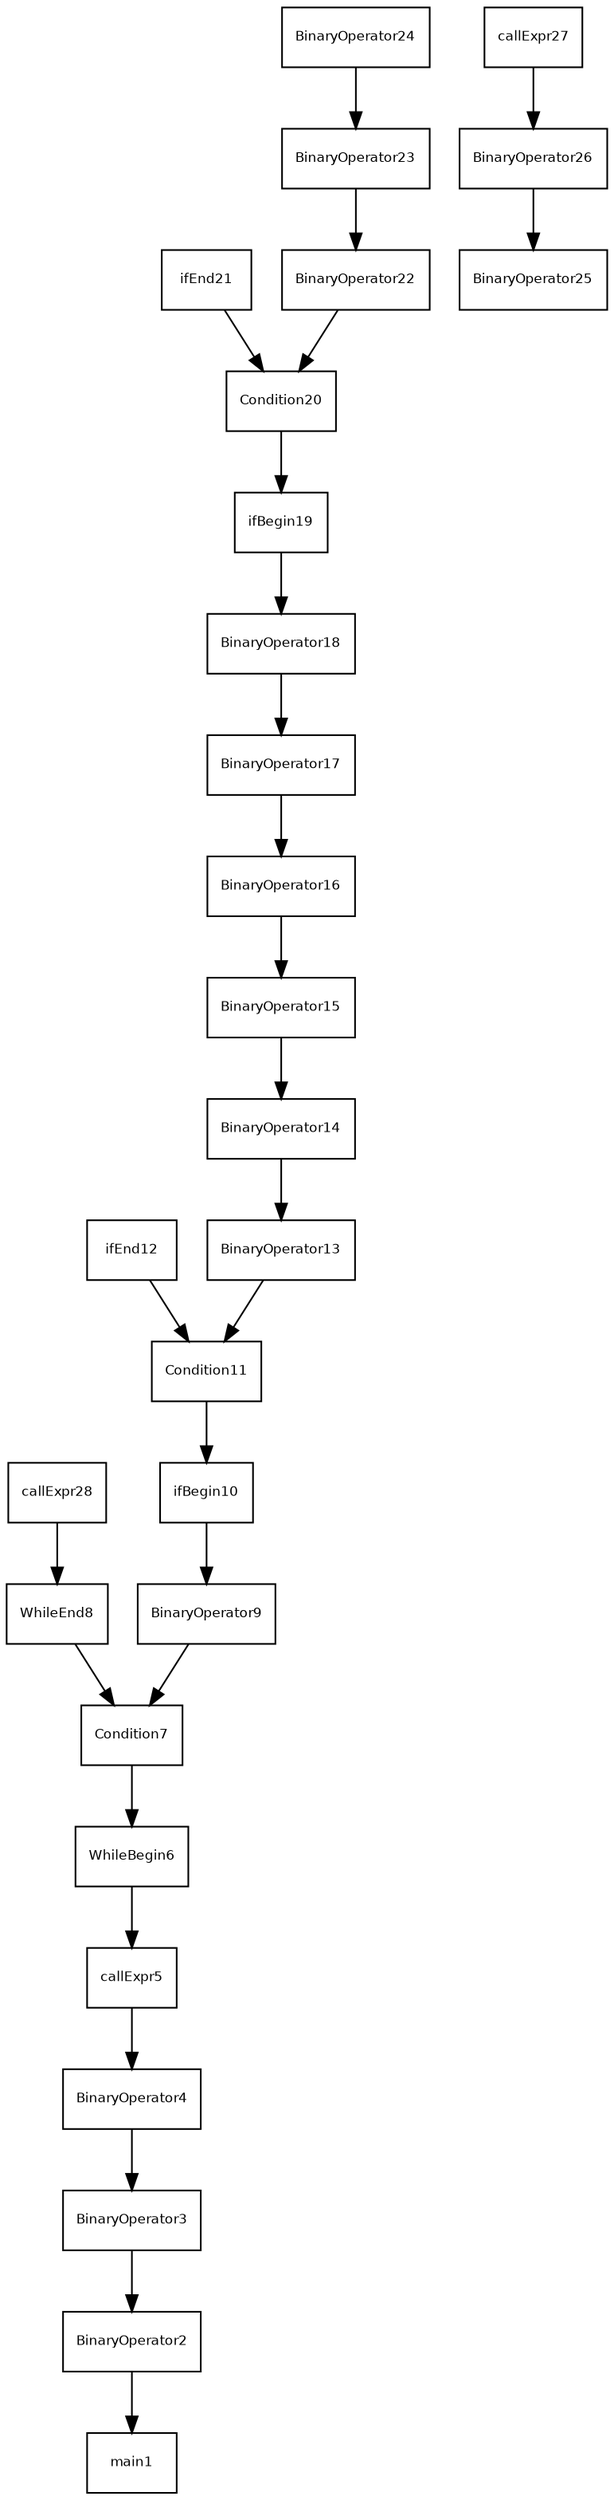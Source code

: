 
        digraph G {
                fontname = "Bitstream Vera Sans"
                fontsize = 8

                node [
                        fontname = "Bitstream Vera Sans"
                        fontsize = 8
                        shape = "record"
                ]

                edge [
                        fontname = "Bitstream Vera Sans"
                        fontsize = 8
                ] 


        main1 [label=main1]
BinaryOperator2 [label=BinaryOperator2]
BinaryOperator2 -> main1
BinaryOperator3 [label=BinaryOperator3]
BinaryOperator3 -> BinaryOperator2
BinaryOperator4 [label=BinaryOperator4]
BinaryOperator4 -> BinaryOperator3
callExpr5 [label=callExpr5]
callExpr5 -> BinaryOperator4
WhileBegin6 [label=WhileBegin6]
WhileBegin6 -> callExpr5
Condition7 [label=Condition7]
Condition7 -> WhileBegin6
WhileEnd8 [label=WhileEnd8]
WhileEnd8 -> Condition7
BinaryOperator9 [label=BinaryOperator9]
BinaryOperator9 -> Condition7
ifBegin10 [label=ifBegin10]
ifBegin10 -> BinaryOperator9
Condition11 [label=Condition11]
Condition11 -> ifBegin10
ifEnd12 [label=ifEnd12]
ifEnd12 -> Condition11
BinaryOperator13 [label=BinaryOperator13]
BinaryOperator13 -> Condition11
BinaryOperator14 [label=BinaryOperator14]
BinaryOperator14 -> BinaryOperator13
BinaryOperator15 [label=BinaryOperator15]
BinaryOperator15 -> BinaryOperator14
BinaryOperator16 [label=BinaryOperator16]
BinaryOperator16 -> BinaryOperator15
BinaryOperator17 [label=BinaryOperator17]
BinaryOperator17 -> BinaryOperator16
BinaryOperator18 [label=BinaryOperator18]
BinaryOperator18 -> BinaryOperator17
ifBegin19 [label=ifBegin19]
ifBegin19 -> BinaryOperator18
Condition20 [label=Condition20]
Condition20 -> ifBegin19
ifEnd21 [label=ifEnd21]
ifEnd21 -> Condition20
BinaryOperator22 [label=BinaryOperator22]
BinaryOperator22 -> Condition20
BinaryOperator23 [label=BinaryOperator23]
BinaryOperator23 -> BinaryOperator22
BinaryOperator24 [label=BinaryOperator24]
BinaryOperator24 -> BinaryOperator23
BinaryOperator25 [label=BinaryOperator25]
BinaryOperator26 [label=BinaryOperator26]
BinaryOperator26 -> BinaryOperator25
callExpr27 [label=callExpr27]
callExpr27 -> BinaryOperator26
callExpr28 [label=callExpr28]
callExpr28 -> WhileEnd8

}